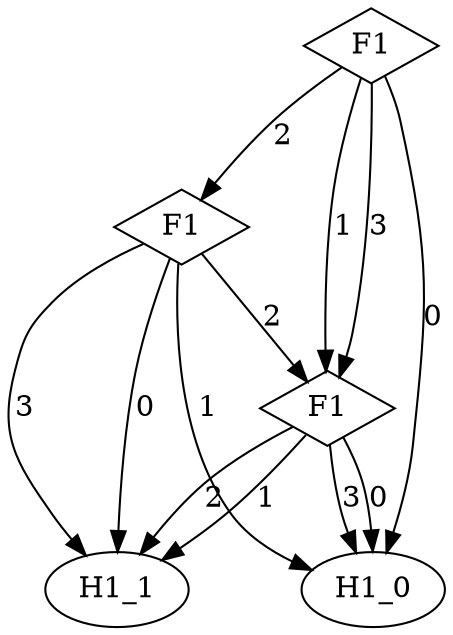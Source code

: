 digraph {
node [label=H1_0,style=""] H1_0
node [label=H1_1,style=""] H1_1
node [label=H1_1,style=""] H1_1
node [label=H1_0,style=""] H1_0
node [label=H1_1,style=""] H1_1
node [label=H1_0,style=""] H1_0
node [label=H1_1,style=""] H1_1
node [label=H1_0,style=""] H1_0
node [label=F1,shape="diamond",style=""] 2
node [label=F1,shape="diamond",style=""] 1
node [label=F1,shape="diamond",style=""] 0

2 -> H1_0 [label="3"]
2 -> H1_1 [label="2"]
2 -> H1_1 [label="1"]
2 -> H1_0 [label="0"]
1 -> H1_1 [label="3"]
1 -> 2 [label="2"]
1 -> H1_0 [label="1"]
1 -> H1_1 [label="0"]
0 -> 2 [label="3"]
0 -> 1 [label="2"]
0 -> 2 [label="1"]
0 -> H1_0 [label="0"]
}